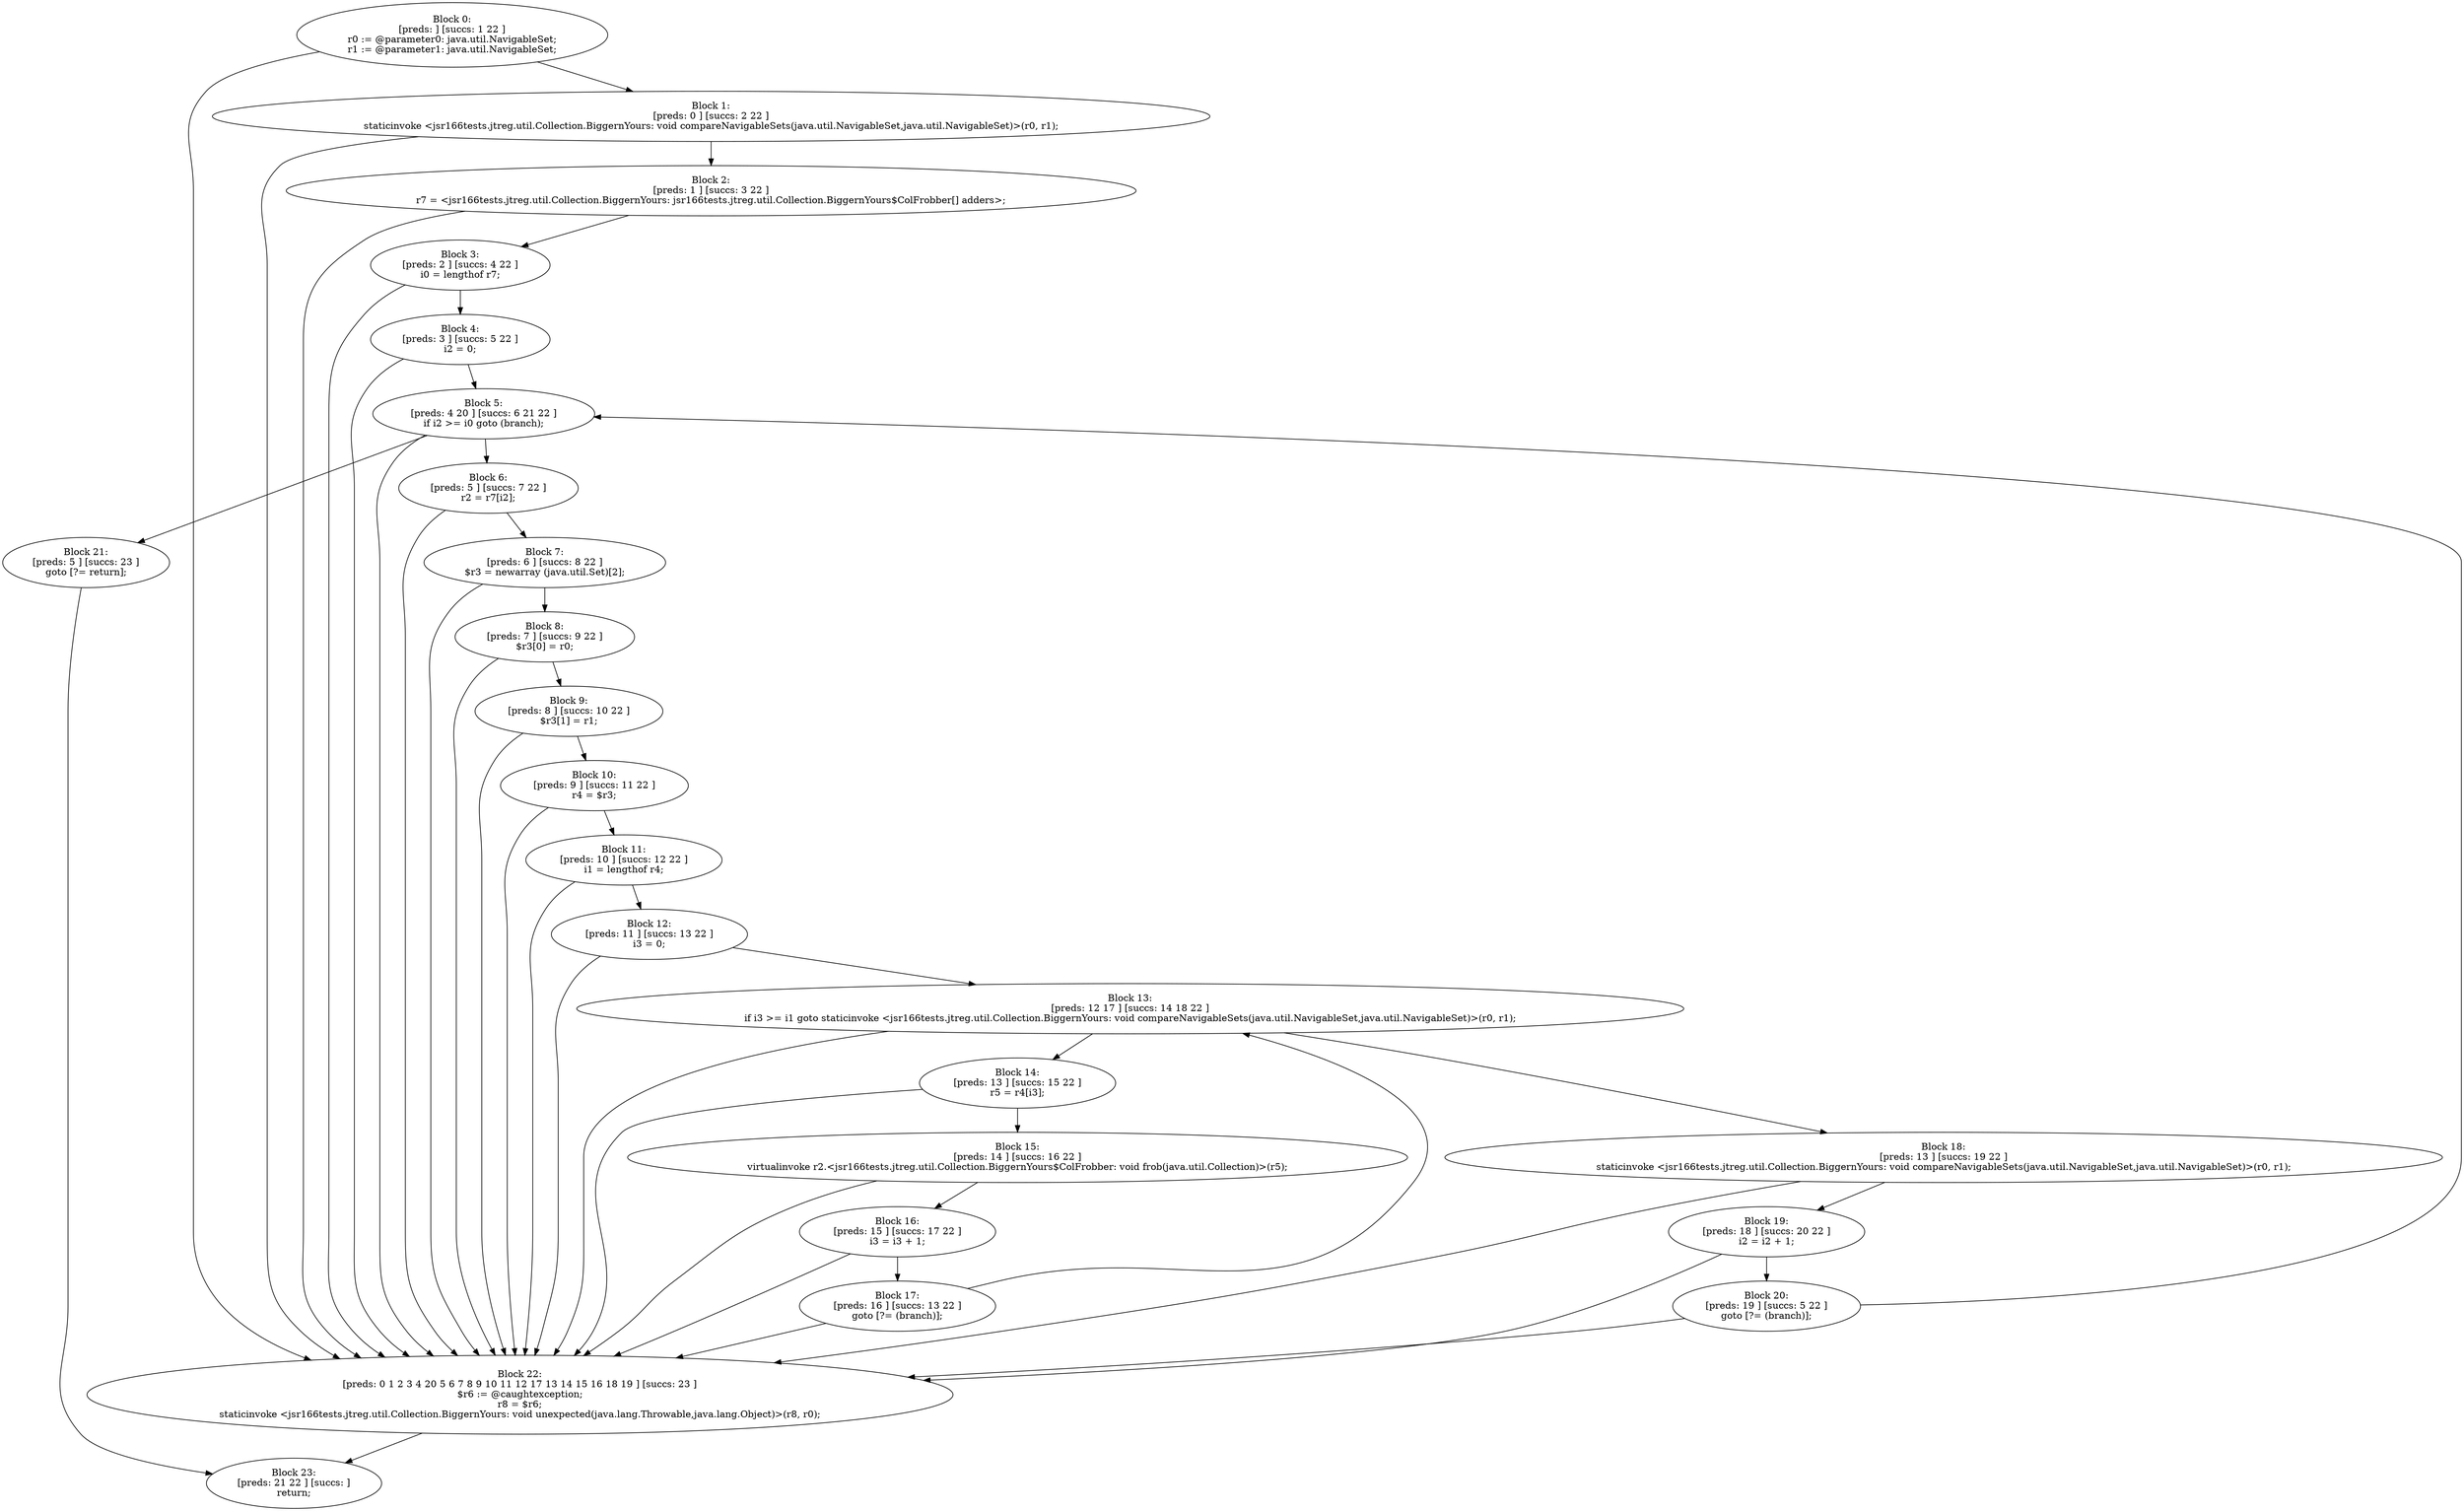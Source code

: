 digraph "unitGraph" {
    "Block 0:
[preds: ] [succs: 1 22 ]
r0 := @parameter0: java.util.NavigableSet;
r1 := @parameter1: java.util.NavigableSet;
"
    "Block 1:
[preds: 0 ] [succs: 2 22 ]
staticinvoke <jsr166tests.jtreg.util.Collection.BiggernYours: void compareNavigableSets(java.util.NavigableSet,java.util.NavigableSet)>(r0, r1);
"
    "Block 2:
[preds: 1 ] [succs: 3 22 ]
r7 = <jsr166tests.jtreg.util.Collection.BiggernYours: jsr166tests.jtreg.util.Collection.BiggernYours$ColFrobber[] adders>;
"
    "Block 3:
[preds: 2 ] [succs: 4 22 ]
i0 = lengthof r7;
"
    "Block 4:
[preds: 3 ] [succs: 5 22 ]
i2 = 0;
"
    "Block 5:
[preds: 4 20 ] [succs: 6 21 22 ]
if i2 >= i0 goto (branch);
"
    "Block 6:
[preds: 5 ] [succs: 7 22 ]
r2 = r7[i2];
"
    "Block 7:
[preds: 6 ] [succs: 8 22 ]
$r3 = newarray (java.util.Set)[2];
"
    "Block 8:
[preds: 7 ] [succs: 9 22 ]
$r3[0] = r0;
"
    "Block 9:
[preds: 8 ] [succs: 10 22 ]
$r3[1] = r1;
"
    "Block 10:
[preds: 9 ] [succs: 11 22 ]
r4 = $r3;
"
    "Block 11:
[preds: 10 ] [succs: 12 22 ]
i1 = lengthof r4;
"
    "Block 12:
[preds: 11 ] [succs: 13 22 ]
i3 = 0;
"
    "Block 13:
[preds: 12 17 ] [succs: 14 18 22 ]
if i3 >= i1 goto staticinvoke <jsr166tests.jtreg.util.Collection.BiggernYours: void compareNavigableSets(java.util.NavigableSet,java.util.NavigableSet)>(r0, r1);
"
    "Block 14:
[preds: 13 ] [succs: 15 22 ]
r5 = r4[i3];
"
    "Block 15:
[preds: 14 ] [succs: 16 22 ]
virtualinvoke r2.<jsr166tests.jtreg.util.Collection.BiggernYours$ColFrobber: void frob(java.util.Collection)>(r5);
"
    "Block 16:
[preds: 15 ] [succs: 17 22 ]
i3 = i3 + 1;
"
    "Block 17:
[preds: 16 ] [succs: 13 22 ]
goto [?= (branch)];
"
    "Block 18:
[preds: 13 ] [succs: 19 22 ]
staticinvoke <jsr166tests.jtreg.util.Collection.BiggernYours: void compareNavigableSets(java.util.NavigableSet,java.util.NavigableSet)>(r0, r1);
"
    "Block 19:
[preds: 18 ] [succs: 20 22 ]
i2 = i2 + 1;
"
    "Block 20:
[preds: 19 ] [succs: 5 22 ]
goto [?= (branch)];
"
    "Block 21:
[preds: 5 ] [succs: 23 ]
goto [?= return];
"
    "Block 22:
[preds: 0 1 2 3 4 20 5 6 7 8 9 10 11 12 17 13 14 15 16 18 19 ] [succs: 23 ]
$r6 := @caughtexception;
r8 = $r6;
staticinvoke <jsr166tests.jtreg.util.Collection.BiggernYours: void unexpected(java.lang.Throwable,java.lang.Object)>(r8, r0);
"
    "Block 23:
[preds: 21 22 ] [succs: ]
return;
"
    "Block 0:
[preds: ] [succs: 1 22 ]
r0 := @parameter0: java.util.NavigableSet;
r1 := @parameter1: java.util.NavigableSet;
"->"Block 1:
[preds: 0 ] [succs: 2 22 ]
staticinvoke <jsr166tests.jtreg.util.Collection.BiggernYours: void compareNavigableSets(java.util.NavigableSet,java.util.NavigableSet)>(r0, r1);
";
    "Block 0:
[preds: ] [succs: 1 22 ]
r0 := @parameter0: java.util.NavigableSet;
r1 := @parameter1: java.util.NavigableSet;
"->"Block 22:
[preds: 0 1 2 3 4 20 5 6 7 8 9 10 11 12 17 13 14 15 16 18 19 ] [succs: 23 ]
$r6 := @caughtexception;
r8 = $r6;
staticinvoke <jsr166tests.jtreg.util.Collection.BiggernYours: void unexpected(java.lang.Throwable,java.lang.Object)>(r8, r0);
";
    "Block 1:
[preds: 0 ] [succs: 2 22 ]
staticinvoke <jsr166tests.jtreg.util.Collection.BiggernYours: void compareNavigableSets(java.util.NavigableSet,java.util.NavigableSet)>(r0, r1);
"->"Block 2:
[preds: 1 ] [succs: 3 22 ]
r7 = <jsr166tests.jtreg.util.Collection.BiggernYours: jsr166tests.jtreg.util.Collection.BiggernYours$ColFrobber[] adders>;
";
    "Block 1:
[preds: 0 ] [succs: 2 22 ]
staticinvoke <jsr166tests.jtreg.util.Collection.BiggernYours: void compareNavigableSets(java.util.NavigableSet,java.util.NavigableSet)>(r0, r1);
"->"Block 22:
[preds: 0 1 2 3 4 20 5 6 7 8 9 10 11 12 17 13 14 15 16 18 19 ] [succs: 23 ]
$r6 := @caughtexception;
r8 = $r6;
staticinvoke <jsr166tests.jtreg.util.Collection.BiggernYours: void unexpected(java.lang.Throwable,java.lang.Object)>(r8, r0);
";
    "Block 2:
[preds: 1 ] [succs: 3 22 ]
r7 = <jsr166tests.jtreg.util.Collection.BiggernYours: jsr166tests.jtreg.util.Collection.BiggernYours$ColFrobber[] adders>;
"->"Block 3:
[preds: 2 ] [succs: 4 22 ]
i0 = lengthof r7;
";
    "Block 2:
[preds: 1 ] [succs: 3 22 ]
r7 = <jsr166tests.jtreg.util.Collection.BiggernYours: jsr166tests.jtreg.util.Collection.BiggernYours$ColFrobber[] adders>;
"->"Block 22:
[preds: 0 1 2 3 4 20 5 6 7 8 9 10 11 12 17 13 14 15 16 18 19 ] [succs: 23 ]
$r6 := @caughtexception;
r8 = $r6;
staticinvoke <jsr166tests.jtreg.util.Collection.BiggernYours: void unexpected(java.lang.Throwable,java.lang.Object)>(r8, r0);
";
    "Block 3:
[preds: 2 ] [succs: 4 22 ]
i0 = lengthof r7;
"->"Block 4:
[preds: 3 ] [succs: 5 22 ]
i2 = 0;
";
    "Block 3:
[preds: 2 ] [succs: 4 22 ]
i0 = lengthof r7;
"->"Block 22:
[preds: 0 1 2 3 4 20 5 6 7 8 9 10 11 12 17 13 14 15 16 18 19 ] [succs: 23 ]
$r6 := @caughtexception;
r8 = $r6;
staticinvoke <jsr166tests.jtreg.util.Collection.BiggernYours: void unexpected(java.lang.Throwable,java.lang.Object)>(r8, r0);
";
    "Block 4:
[preds: 3 ] [succs: 5 22 ]
i2 = 0;
"->"Block 5:
[preds: 4 20 ] [succs: 6 21 22 ]
if i2 >= i0 goto (branch);
";
    "Block 4:
[preds: 3 ] [succs: 5 22 ]
i2 = 0;
"->"Block 22:
[preds: 0 1 2 3 4 20 5 6 7 8 9 10 11 12 17 13 14 15 16 18 19 ] [succs: 23 ]
$r6 := @caughtexception;
r8 = $r6;
staticinvoke <jsr166tests.jtreg.util.Collection.BiggernYours: void unexpected(java.lang.Throwable,java.lang.Object)>(r8, r0);
";
    "Block 5:
[preds: 4 20 ] [succs: 6 21 22 ]
if i2 >= i0 goto (branch);
"->"Block 6:
[preds: 5 ] [succs: 7 22 ]
r2 = r7[i2];
";
    "Block 5:
[preds: 4 20 ] [succs: 6 21 22 ]
if i2 >= i0 goto (branch);
"->"Block 21:
[preds: 5 ] [succs: 23 ]
goto [?= return];
";
    "Block 5:
[preds: 4 20 ] [succs: 6 21 22 ]
if i2 >= i0 goto (branch);
"->"Block 22:
[preds: 0 1 2 3 4 20 5 6 7 8 9 10 11 12 17 13 14 15 16 18 19 ] [succs: 23 ]
$r6 := @caughtexception;
r8 = $r6;
staticinvoke <jsr166tests.jtreg.util.Collection.BiggernYours: void unexpected(java.lang.Throwable,java.lang.Object)>(r8, r0);
";
    "Block 6:
[preds: 5 ] [succs: 7 22 ]
r2 = r7[i2];
"->"Block 7:
[preds: 6 ] [succs: 8 22 ]
$r3 = newarray (java.util.Set)[2];
";
    "Block 6:
[preds: 5 ] [succs: 7 22 ]
r2 = r7[i2];
"->"Block 22:
[preds: 0 1 2 3 4 20 5 6 7 8 9 10 11 12 17 13 14 15 16 18 19 ] [succs: 23 ]
$r6 := @caughtexception;
r8 = $r6;
staticinvoke <jsr166tests.jtreg.util.Collection.BiggernYours: void unexpected(java.lang.Throwable,java.lang.Object)>(r8, r0);
";
    "Block 7:
[preds: 6 ] [succs: 8 22 ]
$r3 = newarray (java.util.Set)[2];
"->"Block 8:
[preds: 7 ] [succs: 9 22 ]
$r3[0] = r0;
";
    "Block 7:
[preds: 6 ] [succs: 8 22 ]
$r3 = newarray (java.util.Set)[2];
"->"Block 22:
[preds: 0 1 2 3 4 20 5 6 7 8 9 10 11 12 17 13 14 15 16 18 19 ] [succs: 23 ]
$r6 := @caughtexception;
r8 = $r6;
staticinvoke <jsr166tests.jtreg.util.Collection.BiggernYours: void unexpected(java.lang.Throwable,java.lang.Object)>(r8, r0);
";
    "Block 8:
[preds: 7 ] [succs: 9 22 ]
$r3[0] = r0;
"->"Block 9:
[preds: 8 ] [succs: 10 22 ]
$r3[1] = r1;
";
    "Block 8:
[preds: 7 ] [succs: 9 22 ]
$r3[0] = r0;
"->"Block 22:
[preds: 0 1 2 3 4 20 5 6 7 8 9 10 11 12 17 13 14 15 16 18 19 ] [succs: 23 ]
$r6 := @caughtexception;
r8 = $r6;
staticinvoke <jsr166tests.jtreg.util.Collection.BiggernYours: void unexpected(java.lang.Throwable,java.lang.Object)>(r8, r0);
";
    "Block 9:
[preds: 8 ] [succs: 10 22 ]
$r3[1] = r1;
"->"Block 10:
[preds: 9 ] [succs: 11 22 ]
r4 = $r3;
";
    "Block 9:
[preds: 8 ] [succs: 10 22 ]
$r3[1] = r1;
"->"Block 22:
[preds: 0 1 2 3 4 20 5 6 7 8 9 10 11 12 17 13 14 15 16 18 19 ] [succs: 23 ]
$r6 := @caughtexception;
r8 = $r6;
staticinvoke <jsr166tests.jtreg.util.Collection.BiggernYours: void unexpected(java.lang.Throwable,java.lang.Object)>(r8, r0);
";
    "Block 10:
[preds: 9 ] [succs: 11 22 ]
r4 = $r3;
"->"Block 11:
[preds: 10 ] [succs: 12 22 ]
i1 = lengthof r4;
";
    "Block 10:
[preds: 9 ] [succs: 11 22 ]
r4 = $r3;
"->"Block 22:
[preds: 0 1 2 3 4 20 5 6 7 8 9 10 11 12 17 13 14 15 16 18 19 ] [succs: 23 ]
$r6 := @caughtexception;
r8 = $r6;
staticinvoke <jsr166tests.jtreg.util.Collection.BiggernYours: void unexpected(java.lang.Throwable,java.lang.Object)>(r8, r0);
";
    "Block 11:
[preds: 10 ] [succs: 12 22 ]
i1 = lengthof r4;
"->"Block 12:
[preds: 11 ] [succs: 13 22 ]
i3 = 0;
";
    "Block 11:
[preds: 10 ] [succs: 12 22 ]
i1 = lengthof r4;
"->"Block 22:
[preds: 0 1 2 3 4 20 5 6 7 8 9 10 11 12 17 13 14 15 16 18 19 ] [succs: 23 ]
$r6 := @caughtexception;
r8 = $r6;
staticinvoke <jsr166tests.jtreg.util.Collection.BiggernYours: void unexpected(java.lang.Throwable,java.lang.Object)>(r8, r0);
";
    "Block 12:
[preds: 11 ] [succs: 13 22 ]
i3 = 0;
"->"Block 13:
[preds: 12 17 ] [succs: 14 18 22 ]
if i3 >= i1 goto staticinvoke <jsr166tests.jtreg.util.Collection.BiggernYours: void compareNavigableSets(java.util.NavigableSet,java.util.NavigableSet)>(r0, r1);
";
    "Block 12:
[preds: 11 ] [succs: 13 22 ]
i3 = 0;
"->"Block 22:
[preds: 0 1 2 3 4 20 5 6 7 8 9 10 11 12 17 13 14 15 16 18 19 ] [succs: 23 ]
$r6 := @caughtexception;
r8 = $r6;
staticinvoke <jsr166tests.jtreg.util.Collection.BiggernYours: void unexpected(java.lang.Throwable,java.lang.Object)>(r8, r0);
";
    "Block 13:
[preds: 12 17 ] [succs: 14 18 22 ]
if i3 >= i1 goto staticinvoke <jsr166tests.jtreg.util.Collection.BiggernYours: void compareNavigableSets(java.util.NavigableSet,java.util.NavigableSet)>(r0, r1);
"->"Block 14:
[preds: 13 ] [succs: 15 22 ]
r5 = r4[i3];
";
    "Block 13:
[preds: 12 17 ] [succs: 14 18 22 ]
if i3 >= i1 goto staticinvoke <jsr166tests.jtreg.util.Collection.BiggernYours: void compareNavigableSets(java.util.NavigableSet,java.util.NavigableSet)>(r0, r1);
"->"Block 18:
[preds: 13 ] [succs: 19 22 ]
staticinvoke <jsr166tests.jtreg.util.Collection.BiggernYours: void compareNavigableSets(java.util.NavigableSet,java.util.NavigableSet)>(r0, r1);
";
    "Block 13:
[preds: 12 17 ] [succs: 14 18 22 ]
if i3 >= i1 goto staticinvoke <jsr166tests.jtreg.util.Collection.BiggernYours: void compareNavigableSets(java.util.NavigableSet,java.util.NavigableSet)>(r0, r1);
"->"Block 22:
[preds: 0 1 2 3 4 20 5 6 7 8 9 10 11 12 17 13 14 15 16 18 19 ] [succs: 23 ]
$r6 := @caughtexception;
r8 = $r6;
staticinvoke <jsr166tests.jtreg.util.Collection.BiggernYours: void unexpected(java.lang.Throwable,java.lang.Object)>(r8, r0);
";
    "Block 14:
[preds: 13 ] [succs: 15 22 ]
r5 = r4[i3];
"->"Block 15:
[preds: 14 ] [succs: 16 22 ]
virtualinvoke r2.<jsr166tests.jtreg.util.Collection.BiggernYours$ColFrobber: void frob(java.util.Collection)>(r5);
";
    "Block 14:
[preds: 13 ] [succs: 15 22 ]
r5 = r4[i3];
"->"Block 22:
[preds: 0 1 2 3 4 20 5 6 7 8 9 10 11 12 17 13 14 15 16 18 19 ] [succs: 23 ]
$r6 := @caughtexception;
r8 = $r6;
staticinvoke <jsr166tests.jtreg.util.Collection.BiggernYours: void unexpected(java.lang.Throwable,java.lang.Object)>(r8, r0);
";
    "Block 15:
[preds: 14 ] [succs: 16 22 ]
virtualinvoke r2.<jsr166tests.jtreg.util.Collection.BiggernYours$ColFrobber: void frob(java.util.Collection)>(r5);
"->"Block 16:
[preds: 15 ] [succs: 17 22 ]
i3 = i3 + 1;
";
    "Block 15:
[preds: 14 ] [succs: 16 22 ]
virtualinvoke r2.<jsr166tests.jtreg.util.Collection.BiggernYours$ColFrobber: void frob(java.util.Collection)>(r5);
"->"Block 22:
[preds: 0 1 2 3 4 20 5 6 7 8 9 10 11 12 17 13 14 15 16 18 19 ] [succs: 23 ]
$r6 := @caughtexception;
r8 = $r6;
staticinvoke <jsr166tests.jtreg.util.Collection.BiggernYours: void unexpected(java.lang.Throwable,java.lang.Object)>(r8, r0);
";
    "Block 16:
[preds: 15 ] [succs: 17 22 ]
i3 = i3 + 1;
"->"Block 17:
[preds: 16 ] [succs: 13 22 ]
goto [?= (branch)];
";
    "Block 16:
[preds: 15 ] [succs: 17 22 ]
i3 = i3 + 1;
"->"Block 22:
[preds: 0 1 2 3 4 20 5 6 7 8 9 10 11 12 17 13 14 15 16 18 19 ] [succs: 23 ]
$r6 := @caughtexception;
r8 = $r6;
staticinvoke <jsr166tests.jtreg.util.Collection.BiggernYours: void unexpected(java.lang.Throwable,java.lang.Object)>(r8, r0);
";
    "Block 17:
[preds: 16 ] [succs: 13 22 ]
goto [?= (branch)];
"->"Block 13:
[preds: 12 17 ] [succs: 14 18 22 ]
if i3 >= i1 goto staticinvoke <jsr166tests.jtreg.util.Collection.BiggernYours: void compareNavigableSets(java.util.NavigableSet,java.util.NavigableSet)>(r0, r1);
";
    "Block 17:
[preds: 16 ] [succs: 13 22 ]
goto [?= (branch)];
"->"Block 22:
[preds: 0 1 2 3 4 20 5 6 7 8 9 10 11 12 17 13 14 15 16 18 19 ] [succs: 23 ]
$r6 := @caughtexception;
r8 = $r6;
staticinvoke <jsr166tests.jtreg.util.Collection.BiggernYours: void unexpected(java.lang.Throwable,java.lang.Object)>(r8, r0);
";
    "Block 18:
[preds: 13 ] [succs: 19 22 ]
staticinvoke <jsr166tests.jtreg.util.Collection.BiggernYours: void compareNavigableSets(java.util.NavigableSet,java.util.NavigableSet)>(r0, r1);
"->"Block 19:
[preds: 18 ] [succs: 20 22 ]
i2 = i2 + 1;
";
    "Block 18:
[preds: 13 ] [succs: 19 22 ]
staticinvoke <jsr166tests.jtreg.util.Collection.BiggernYours: void compareNavigableSets(java.util.NavigableSet,java.util.NavigableSet)>(r0, r1);
"->"Block 22:
[preds: 0 1 2 3 4 20 5 6 7 8 9 10 11 12 17 13 14 15 16 18 19 ] [succs: 23 ]
$r6 := @caughtexception;
r8 = $r6;
staticinvoke <jsr166tests.jtreg.util.Collection.BiggernYours: void unexpected(java.lang.Throwable,java.lang.Object)>(r8, r0);
";
    "Block 19:
[preds: 18 ] [succs: 20 22 ]
i2 = i2 + 1;
"->"Block 20:
[preds: 19 ] [succs: 5 22 ]
goto [?= (branch)];
";
    "Block 19:
[preds: 18 ] [succs: 20 22 ]
i2 = i2 + 1;
"->"Block 22:
[preds: 0 1 2 3 4 20 5 6 7 8 9 10 11 12 17 13 14 15 16 18 19 ] [succs: 23 ]
$r6 := @caughtexception;
r8 = $r6;
staticinvoke <jsr166tests.jtreg.util.Collection.BiggernYours: void unexpected(java.lang.Throwable,java.lang.Object)>(r8, r0);
";
    "Block 20:
[preds: 19 ] [succs: 5 22 ]
goto [?= (branch)];
"->"Block 5:
[preds: 4 20 ] [succs: 6 21 22 ]
if i2 >= i0 goto (branch);
";
    "Block 20:
[preds: 19 ] [succs: 5 22 ]
goto [?= (branch)];
"->"Block 22:
[preds: 0 1 2 3 4 20 5 6 7 8 9 10 11 12 17 13 14 15 16 18 19 ] [succs: 23 ]
$r6 := @caughtexception;
r8 = $r6;
staticinvoke <jsr166tests.jtreg.util.Collection.BiggernYours: void unexpected(java.lang.Throwable,java.lang.Object)>(r8, r0);
";
    "Block 21:
[preds: 5 ] [succs: 23 ]
goto [?= return];
"->"Block 23:
[preds: 21 22 ] [succs: ]
return;
";
    "Block 22:
[preds: 0 1 2 3 4 20 5 6 7 8 9 10 11 12 17 13 14 15 16 18 19 ] [succs: 23 ]
$r6 := @caughtexception;
r8 = $r6;
staticinvoke <jsr166tests.jtreg.util.Collection.BiggernYours: void unexpected(java.lang.Throwable,java.lang.Object)>(r8, r0);
"->"Block 23:
[preds: 21 22 ] [succs: ]
return;
";
}
